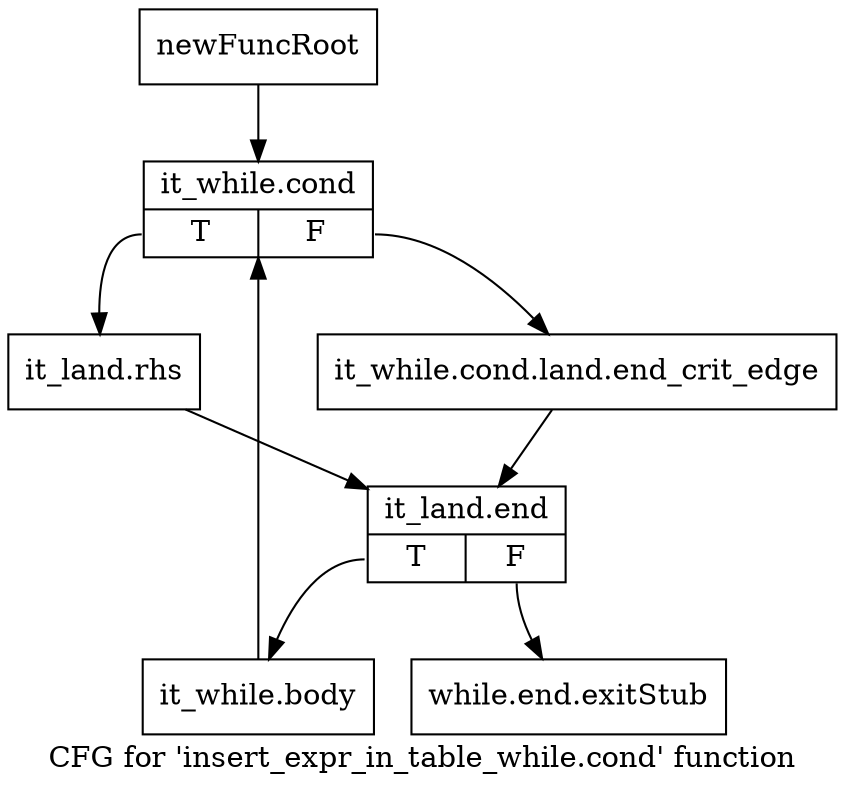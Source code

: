 digraph "CFG for 'insert_expr_in_table_while.cond' function" {
	label="CFG for 'insert_expr_in_table_while.cond' function";

	Node0xb15e4c0 [shape=record,label="{newFuncRoot}"];
	Node0xb15e4c0 -> Node0xb15e560;
	Node0xb15e510 [shape=record,label="{while.end.exitStub}"];
	Node0xb15e560 [shape=record,label="{it_while.cond|{<s0>T|<s1>F}}"];
	Node0xb15e560:s0 -> Node0xb15e600;
	Node0xb15e560:s1 -> Node0xb15e5b0;
	Node0xb15e5b0 [shape=record,label="{it_while.cond.land.end_crit_edge}"];
	Node0xb15e5b0 -> Node0xb15e650;
	Node0xb15e600 [shape=record,label="{it_land.rhs}"];
	Node0xb15e600 -> Node0xb15e650;
	Node0xb15e650 [shape=record,label="{it_land.end|{<s0>T|<s1>F}}"];
	Node0xb15e650:s0 -> Node0xb15e6a0;
	Node0xb15e650:s1 -> Node0xb15e510;
	Node0xb15e6a0 [shape=record,label="{it_while.body}"];
	Node0xb15e6a0 -> Node0xb15e560;
}
